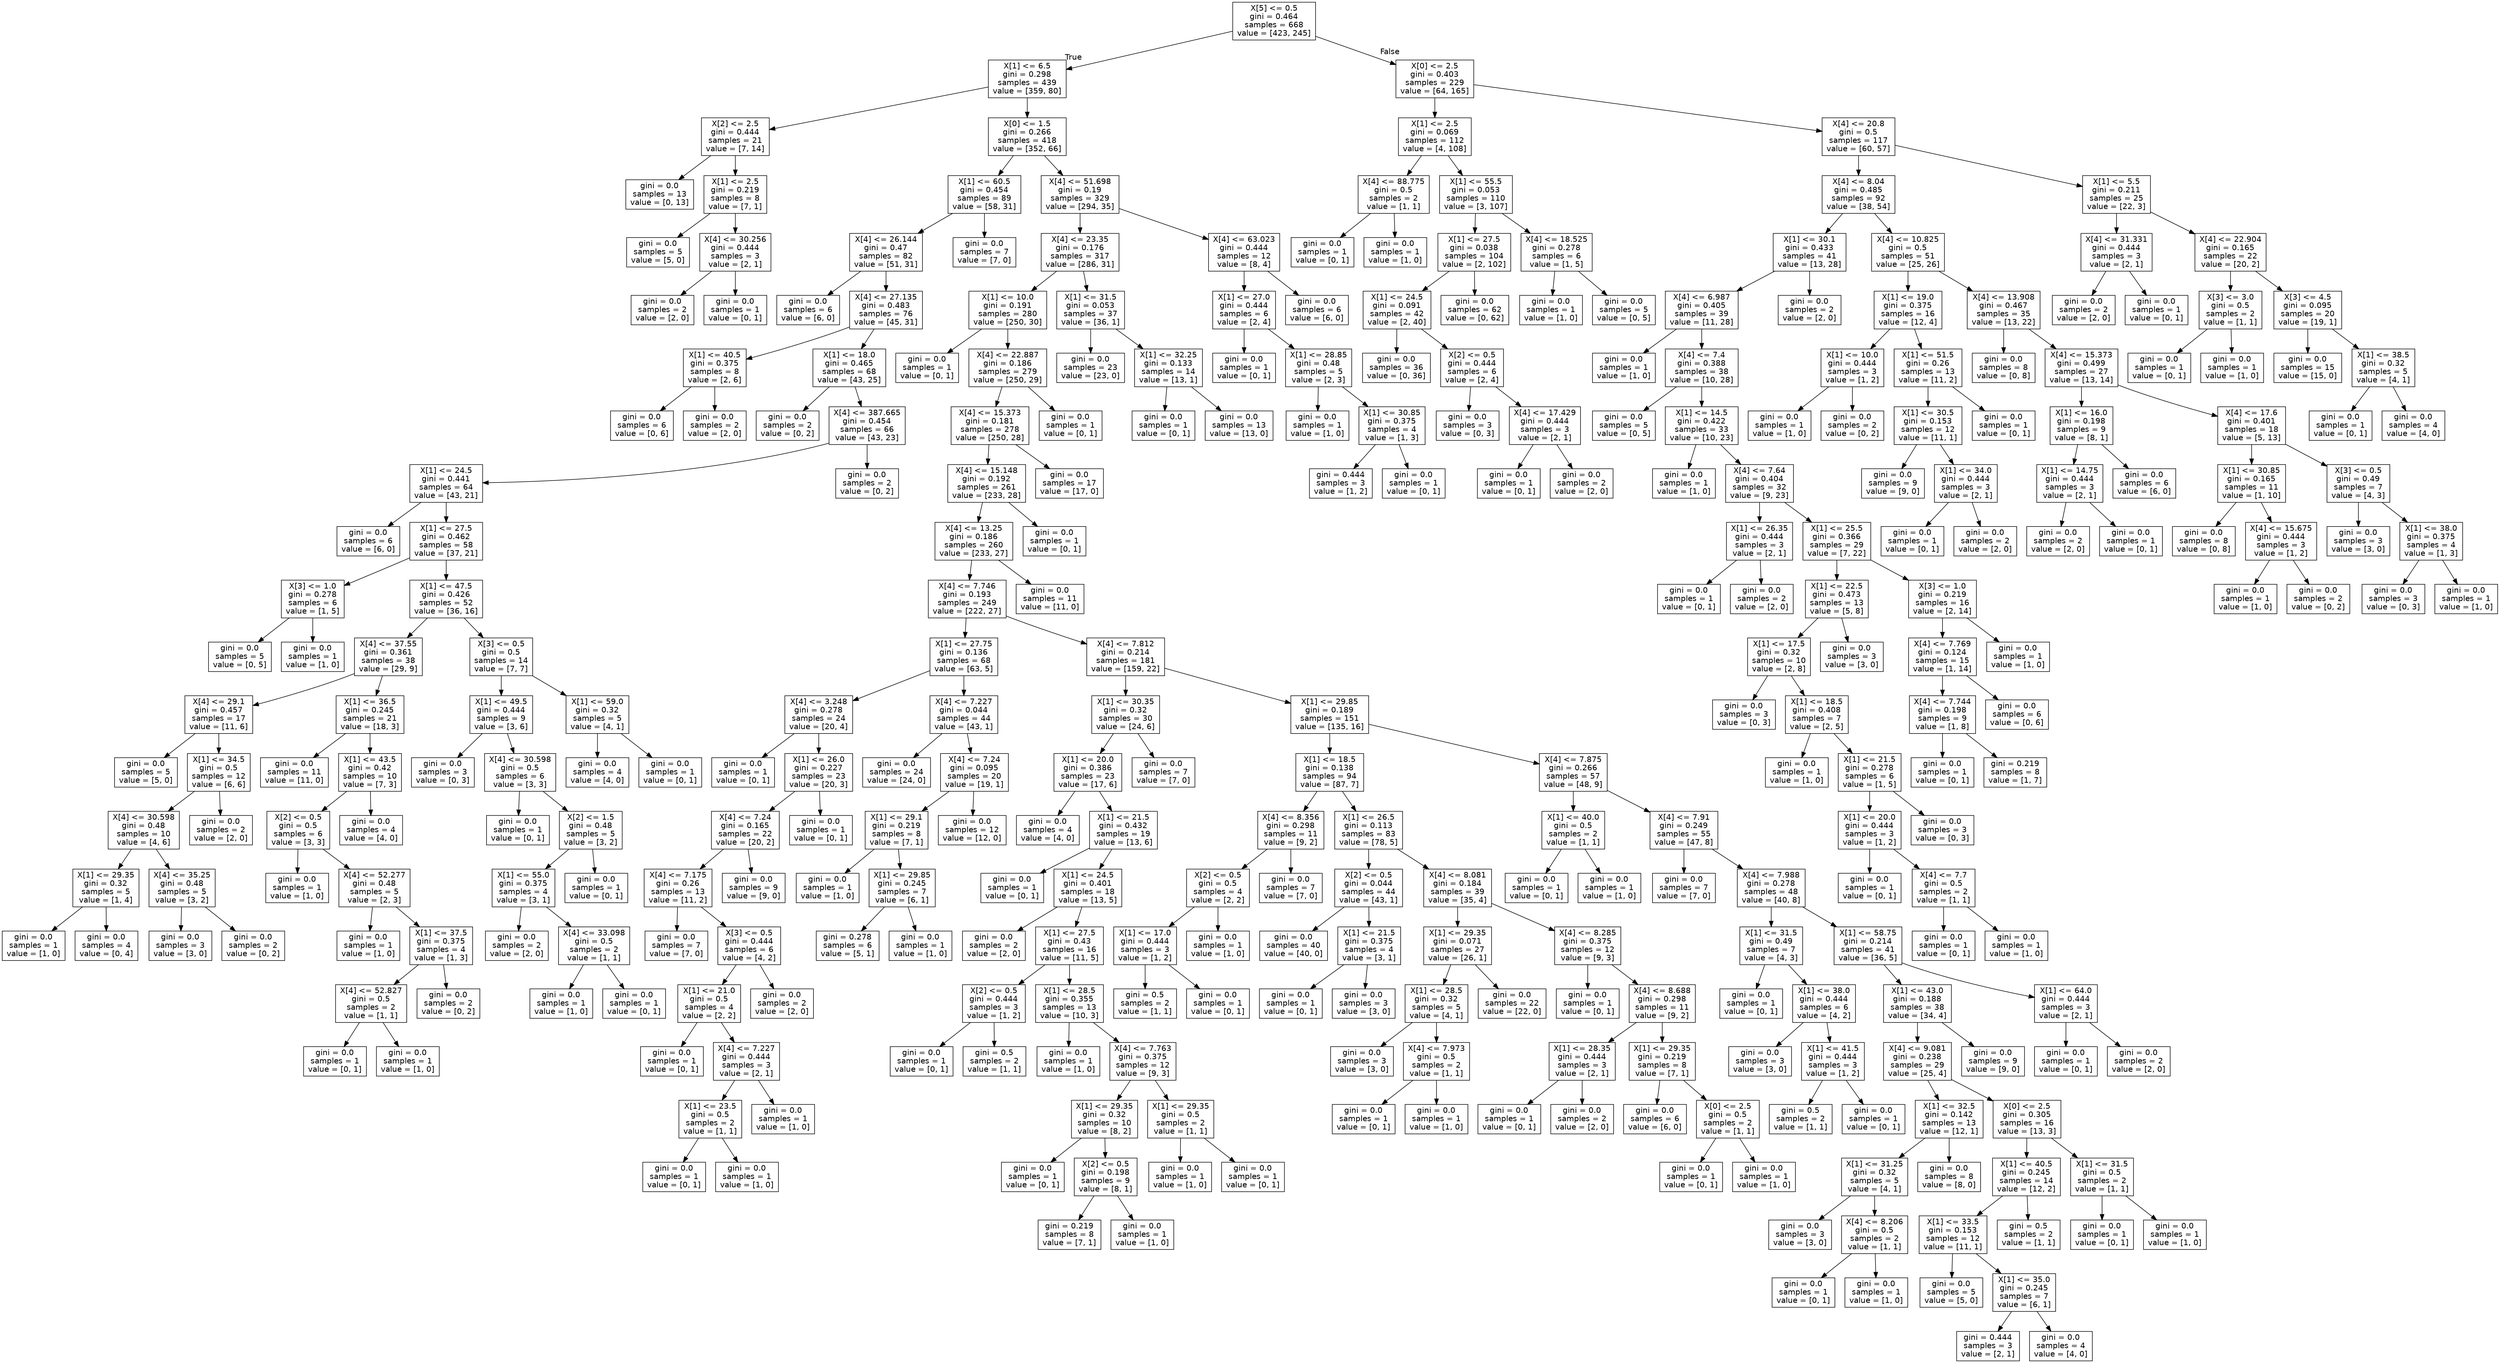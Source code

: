 digraph Tree {
node [shape=box, fontname="helvetica"] ;
edge [fontname="helvetica"] ;
0 [label="X[5] <= 0.5\ngini = 0.464\nsamples = 668\nvalue = [423, 245]"] ;
1 [label="X[1] <= 6.5\ngini = 0.298\nsamples = 439\nvalue = [359, 80]"] ;
0 -> 1 [labeldistance=2.5, labelangle=45, headlabel="True"] ;
2 [label="X[2] <= 2.5\ngini = 0.444\nsamples = 21\nvalue = [7, 14]"] ;
1 -> 2 ;
3 [label="gini = 0.0\nsamples = 13\nvalue = [0, 13]"] ;
2 -> 3 ;
4 [label="X[1] <= 2.5\ngini = 0.219\nsamples = 8\nvalue = [7, 1]"] ;
2 -> 4 ;
5 [label="gini = 0.0\nsamples = 5\nvalue = [5, 0]"] ;
4 -> 5 ;
6 [label="X[4] <= 30.256\ngini = 0.444\nsamples = 3\nvalue = [2, 1]"] ;
4 -> 6 ;
7 [label="gini = 0.0\nsamples = 2\nvalue = [2, 0]"] ;
6 -> 7 ;
8 [label="gini = 0.0\nsamples = 1\nvalue = [0, 1]"] ;
6 -> 8 ;
9 [label="X[0] <= 1.5\ngini = 0.266\nsamples = 418\nvalue = [352, 66]"] ;
1 -> 9 ;
10 [label="X[1] <= 60.5\ngini = 0.454\nsamples = 89\nvalue = [58, 31]"] ;
9 -> 10 ;
11 [label="X[4] <= 26.144\ngini = 0.47\nsamples = 82\nvalue = [51, 31]"] ;
10 -> 11 ;
12 [label="gini = 0.0\nsamples = 6\nvalue = [6, 0]"] ;
11 -> 12 ;
13 [label="X[4] <= 27.135\ngini = 0.483\nsamples = 76\nvalue = [45, 31]"] ;
11 -> 13 ;
14 [label="X[1] <= 40.5\ngini = 0.375\nsamples = 8\nvalue = [2, 6]"] ;
13 -> 14 ;
15 [label="gini = 0.0\nsamples = 6\nvalue = [0, 6]"] ;
14 -> 15 ;
16 [label="gini = 0.0\nsamples = 2\nvalue = [2, 0]"] ;
14 -> 16 ;
17 [label="X[1] <= 18.0\ngini = 0.465\nsamples = 68\nvalue = [43, 25]"] ;
13 -> 17 ;
18 [label="gini = 0.0\nsamples = 2\nvalue = [0, 2]"] ;
17 -> 18 ;
19 [label="X[4] <= 387.665\ngini = 0.454\nsamples = 66\nvalue = [43, 23]"] ;
17 -> 19 ;
20 [label="X[1] <= 24.5\ngini = 0.441\nsamples = 64\nvalue = [43, 21]"] ;
19 -> 20 ;
21 [label="gini = 0.0\nsamples = 6\nvalue = [6, 0]"] ;
20 -> 21 ;
22 [label="X[1] <= 27.5\ngini = 0.462\nsamples = 58\nvalue = [37, 21]"] ;
20 -> 22 ;
23 [label="X[3] <= 1.0\ngini = 0.278\nsamples = 6\nvalue = [1, 5]"] ;
22 -> 23 ;
24 [label="gini = 0.0\nsamples = 5\nvalue = [0, 5]"] ;
23 -> 24 ;
25 [label="gini = 0.0\nsamples = 1\nvalue = [1, 0]"] ;
23 -> 25 ;
26 [label="X[1] <= 47.5\ngini = 0.426\nsamples = 52\nvalue = [36, 16]"] ;
22 -> 26 ;
27 [label="X[4] <= 37.55\ngini = 0.361\nsamples = 38\nvalue = [29, 9]"] ;
26 -> 27 ;
28 [label="X[4] <= 29.1\ngini = 0.457\nsamples = 17\nvalue = [11, 6]"] ;
27 -> 28 ;
29 [label="gini = 0.0\nsamples = 5\nvalue = [5, 0]"] ;
28 -> 29 ;
30 [label="X[1] <= 34.5\ngini = 0.5\nsamples = 12\nvalue = [6, 6]"] ;
28 -> 30 ;
31 [label="X[4] <= 30.598\ngini = 0.48\nsamples = 10\nvalue = [4, 6]"] ;
30 -> 31 ;
32 [label="X[1] <= 29.35\ngini = 0.32\nsamples = 5\nvalue = [1, 4]"] ;
31 -> 32 ;
33 [label="gini = 0.0\nsamples = 1\nvalue = [1, 0]"] ;
32 -> 33 ;
34 [label="gini = 0.0\nsamples = 4\nvalue = [0, 4]"] ;
32 -> 34 ;
35 [label="X[4] <= 35.25\ngini = 0.48\nsamples = 5\nvalue = [3, 2]"] ;
31 -> 35 ;
36 [label="gini = 0.0\nsamples = 3\nvalue = [3, 0]"] ;
35 -> 36 ;
37 [label="gini = 0.0\nsamples = 2\nvalue = [0, 2]"] ;
35 -> 37 ;
38 [label="gini = 0.0\nsamples = 2\nvalue = [2, 0]"] ;
30 -> 38 ;
39 [label="X[1] <= 36.5\ngini = 0.245\nsamples = 21\nvalue = [18, 3]"] ;
27 -> 39 ;
40 [label="gini = 0.0\nsamples = 11\nvalue = [11, 0]"] ;
39 -> 40 ;
41 [label="X[1] <= 43.5\ngini = 0.42\nsamples = 10\nvalue = [7, 3]"] ;
39 -> 41 ;
42 [label="X[2] <= 0.5\ngini = 0.5\nsamples = 6\nvalue = [3, 3]"] ;
41 -> 42 ;
43 [label="gini = 0.0\nsamples = 1\nvalue = [1, 0]"] ;
42 -> 43 ;
44 [label="X[4] <= 52.277\ngini = 0.48\nsamples = 5\nvalue = [2, 3]"] ;
42 -> 44 ;
45 [label="gini = 0.0\nsamples = 1\nvalue = [1, 0]"] ;
44 -> 45 ;
46 [label="X[1] <= 37.5\ngini = 0.375\nsamples = 4\nvalue = [1, 3]"] ;
44 -> 46 ;
47 [label="X[4] <= 52.827\ngini = 0.5\nsamples = 2\nvalue = [1, 1]"] ;
46 -> 47 ;
48 [label="gini = 0.0\nsamples = 1\nvalue = [0, 1]"] ;
47 -> 48 ;
49 [label="gini = 0.0\nsamples = 1\nvalue = [1, 0]"] ;
47 -> 49 ;
50 [label="gini = 0.0\nsamples = 2\nvalue = [0, 2]"] ;
46 -> 50 ;
51 [label="gini = 0.0\nsamples = 4\nvalue = [4, 0]"] ;
41 -> 51 ;
52 [label="X[3] <= 0.5\ngini = 0.5\nsamples = 14\nvalue = [7, 7]"] ;
26 -> 52 ;
53 [label="X[1] <= 49.5\ngini = 0.444\nsamples = 9\nvalue = [3, 6]"] ;
52 -> 53 ;
54 [label="gini = 0.0\nsamples = 3\nvalue = [0, 3]"] ;
53 -> 54 ;
55 [label="X[4] <= 30.598\ngini = 0.5\nsamples = 6\nvalue = [3, 3]"] ;
53 -> 55 ;
56 [label="gini = 0.0\nsamples = 1\nvalue = [0, 1]"] ;
55 -> 56 ;
57 [label="X[2] <= 1.5\ngini = 0.48\nsamples = 5\nvalue = [3, 2]"] ;
55 -> 57 ;
58 [label="X[1] <= 55.0\ngini = 0.375\nsamples = 4\nvalue = [3, 1]"] ;
57 -> 58 ;
59 [label="gini = 0.0\nsamples = 2\nvalue = [2, 0]"] ;
58 -> 59 ;
60 [label="X[4] <= 33.098\ngini = 0.5\nsamples = 2\nvalue = [1, 1]"] ;
58 -> 60 ;
61 [label="gini = 0.0\nsamples = 1\nvalue = [1, 0]"] ;
60 -> 61 ;
62 [label="gini = 0.0\nsamples = 1\nvalue = [0, 1]"] ;
60 -> 62 ;
63 [label="gini = 0.0\nsamples = 1\nvalue = [0, 1]"] ;
57 -> 63 ;
64 [label="X[1] <= 59.0\ngini = 0.32\nsamples = 5\nvalue = [4, 1]"] ;
52 -> 64 ;
65 [label="gini = 0.0\nsamples = 4\nvalue = [4, 0]"] ;
64 -> 65 ;
66 [label="gini = 0.0\nsamples = 1\nvalue = [0, 1]"] ;
64 -> 66 ;
67 [label="gini = 0.0\nsamples = 2\nvalue = [0, 2]"] ;
19 -> 67 ;
68 [label="gini = 0.0\nsamples = 7\nvalue = [7, 0]"] ;
10 -> 68 ;
69 [label="X[4] <= 51.698\ngini = 0.19\nsamples = 329\nvalue = [294, 35]"] ;
9 -> 69 ;
70 [label="X[4] <= 23.35\ngini = 0.176\nsamples = 317\nvalue = [286, 31]"] ;
69 -> 70 ;
71 [label="X[1] <= 10.0\ngini = 0.191\nsamples = 280\nvalue = [250, 30]"] ;
70 -> 71 ;
72 [label="gini = 0.0\nsamples = 1\nvalue = [0, 1]"] ;
71 -> 72 ;
73 [label="X[4] <= 22.887\ngini = 0.186\nsamples = 279\nvalue = [250, 29]"] ;
71 -> 73 ;
74 [label="X[4] <= 15.373\ngini = 0.181\nsamples = 278\nvalue = [250, 28]"] ;
73 -> 74 ;
75 [label="X[4] <= 15.148\ngini = 0.192\nsamples = 261\nvalue = [233, 28]"] ;
74 -> 75 ;
76 [label="X[4] <= 13.25\ngini = 0.186\nsamples = 260\nvalue = [233, 27]"] ;
75 -> 76 ;
77 [label="X[4] <= 7.746\ngini = 0.193\nsamples = 249\nvalue = [222, 27]"] ;
76 -> 77 ;
78 [label="X[1] <= 27.75\ngini = 0.136\nsamples = 68\nvalue = [63, 5]"] ;
77 -> 78 ;
79 [label="X[4] <= 3.248\ngini = 0.278\nsamples = 24\nvalue = [20, 4]"] ;
78 -> 79 ;
80 [label="gini = 0.0\nsamples = 1\nvalue = [0, 1]"] ;
79 -> 80 ;
81 [label="X[1] <= 26.0\ngini = 0.227\nsamples = 23\nvalue = [20, 3]"] ;
79 -> 81 ;
82 [label="X[4] <= 7.24\ngini = 0.165\nsamples = 22\nvalue = [20, 2]"] ;
81 -> 82 ;
83 [label="X[4] <= 7.175\ngini = 0.26\nsamples = 13\nvalue = [11, 2]"] ;
82 -> 83 ;
84 [label="gini = 0.0\nsamples = 7\nvalue = [7, 0]"] ;
83 -> 84 ;
85 [label="X[3] <= 0.5\ngini = 0.444\nsamples = 6\nvalue = [4, 2]"] ;
83 -> 85 ;
86 [label="X[1] <= 21.0\ngini = 0.5\nsamples = 4\nvalue = [2, 2]"] ;
85 -> 86 ;
87 [label="gini = 0.0\nsamples = 1\nvalue = [0, 1]"] ;
86 -> 87 ;
88 [label="X[4] <= 7.227\ngini = 0.444\nsamples = 3\nvalue = [2, 1]"] ;
86 -> 88 ;
89 [label="X[1] <= 23.5\ngini = 0.5\nsamples = 2\nvalue = [1, 1]"] ;
88 -> 89 ;
90 [label="gini = 0.0\nsamples = 1\nvalue = [0, 1]"] ;
89 -> 90 ;
91 [label="gini = 0.0\nsamples = 1\nvalue = [1, 0]"] ;
89 -> 91 ;
92 [label="gini = 0.0\nsamples = 1\nvalue = [1, 0]"] ;
88 -> 92 ;
93 [label="gini = 0.0\nsamples = 2\nvalue = [2, 0]"] ;
85 -> 93 ;
94 [label="gini = 0.0\nsamples = 9\nvalue = [9, 0]"] ;
82 -> 94 ;
95 [label="gini = 0.0\nsamples = 1\nvalue = [0, 1]"] ;
81 -> 95 ;
96 [label="X[4] <= 7.227\ngini = 0.044\nsamples = 44\nvalue = [43, 1]"] ;
78 -> 96 ;
97 [label="gini = 0.0\nsamples = 24\nvalue = [24, 0]"] ;
96 -> 97 ;
98 [label="X[4] <= 7.24\ngini = 0.095\nsamples = 20\nvalue = [19, 1]"] ;
96 -> 98 ;
99 [label="X[1] <= 29.1\ngini = 0.219\nsamples = 8\nvalue = [7, 1]"] ;
98 -> 99 ;
100 [label="gini = 0.0\nsamples = 1\nvalue = [1, 0]"] ;
99 -> 100 ;
101 [label="X[1] <= 29.85\ngini = 0.245\nsamples = 7\nvalue = [6, 1]"] ;
99 -> 101 ;
102 [label="gini = 0.278\nsamples = 6\nvalue = [5, 1]"] ;
101 -> 102 ;
103 [label="gini = 0.0\nsamples = 1\nvalue = [1, 0]"] ;
101 -> 103 ;
104 [label="gini = 0.0\nsamples = 12\nvalue = [12, 0]"] ;
98 -> 104 ;
105 [label="X[4] <= 7.812\ngini = 0.214\nsamples = 181\nvalue = [159, 22]"] ;
77 -> 105 ;
106 [label="X[1] <= 30.35\ngini = 0.32\nsamples = 30\nvalue = [24, 6]"] ;
105 -> 106 ;
107 [label="X[1] <= 20.0\ngini = 0.386\nsamples = 23\nvalue = [17, 6]"] ;
106 -> 107 ;
108 [label="gini = 0.0\nsamples = 4\nvalue = [4, 0]"] ;
107 -> 108 ;
109 [label="X[1] <= 21.5\ngini = 0.432\nsamples = 19\nvalue = [13, 6]"] ;
107 -> 109 ;
110 [label="gini = 0.0\nsamples = 1\nvalue = [0, 1]"] ;
109 -> 110 ;
111 [label="X[1] <= 24.5\ngini = 0.401\nsamples = 18\nvalue = [13, 5]"] ;
109 -> 111 ;
112 [label="gini = 0.0\nsamples = 2\nvalue = [2, 0]"] ;
111 -> 112 ;
113 [label="X[1] <= 27.5\ngini = 0.43\nsamples = 16\nvalue = [11, 5]"] ;
111 -> 113 ;
114 [label="X[2] <= 0.5\ngini = 0.444\nsamples = 3\nvalue = [1, 2]"] ;
113 -> 114 ;
115 [label="gini = 0.0\nsamples = 1\nvalue = [0, 1]"] ;
114 -> 115 ;
116 [label="gini = 0.5\nsamples = 2\nvalue = [1, 1]"] ;
114 -> 116 ;
117 [label="X[1] <= 28.5\ngini = 0.355\nsamples = 13\nvalue = [10, 3]"] ;
113 -> 117 ;
118 [label="gini = 0.0\nsamples = 1\nvalue = [1, 0]"] ;
117 -> 118 ;
119 [label="X[4] <= 7.763\ngini = 0.375\nsamples = 12\nvalue = [9, 3]"] ;
117 -> 119 ;
120 [label="X[1] <= 29.35\ngini = 0.32\nsamples = 10\nvalue = [8, 2]"] ;
119 -> 120 ;
121 [label="gini = 0.0\nsamples = 1\nvalue = [0, 1]"] ;
120 -> 121 ;
122 [label="X[2] <= 0.5\ngini = 0.198\nsamples = 9\nvalue = [8, 1]"] ;
120 -> 122 ;
123 [label="gini = 0.219\nsamples = 8\nvalue = [7, 1]"] ;
122 -> 123 ;
124 [label="gini = 0.0\nsamples = 1\nvalue = [1, 0]"] ;
122 -> 124 ;
125 [label="X[1] <= 29.35\ngini = 0.5\nsamples = 2\nvalue = [1, 1]"] ;
119 -> 125 ;
126 [label="gini = 0.0\nsamples = 1\nvalue = [1, 0]"] ;
125 -> 126 ;
127 [label="gini = 0.0\nsamples = 1\nvalue = [0, 1]"] ;
125 -> 127 ;
128 [label="gini = 0.0\nsamples = 7\nvalue = [7, 0]"] ;
106 -> 128 ;
129 [label="X[1] <= 29.85\ngini = 0.189\nsamples = 151\nvalue = [135, 16]"] ;
105 -> 129 ;
130 [label="X[1] <= 18.5\ngini = 0.138\nsamples = 94\nvalue = [87, 7]"] ;
129 -> 130 ;
131 [label="X[4] <= 8.356\ngini = 0.298\nsamples = 11\nvalue = [9, 2]"] ;
130 -> 131 ;
132 [label="X[2] <= 0.5\ngini = 0.5\nsamples = 4\nvalue = [2, 2]"] ;
131 -> 132 ;
133 [label="X[1] <= 17.0\ngini = 0.444\nsamples = 3\nvalue = [1, 2]"] ;
132 -> 133 ;
134 [label="gini = 0.5\nsamples = 2\nvalue = [1, 1]"] ;
133 -> 134 ;
135 [label="gini = 0.0\nsamples = 1\nvalue = [0, 1]"] ;
133 -> 135 ;
136 [label="gini = 0.0\nsamples = 1\nvalue = [1, 0]"] ;
132 -> 136 ;
137 [label="gini = 0.0\nsamples = 7\nvalue = [7, 0]"] ;
131 -> 137 ;
138 [label="X[1] <= 26.5\ngini = 0.113\nsamples = 83\nvalue = [78, 5]"] ;
130 -> 138 ;
139 [label="X[2] <= 0.5\ngini = 0.044\nsamples = 44\nvalue = [43, 1]"] ;
138 -> 139 ;
140 [label="gini = 0.0\nsamples = 40\nvalue = [40, 0]"] ;
139 -> 140 ;
141 [label="X[1] <= 21.5\ngini = 0.375\nsamples = 4\nvalue = [3, 1]"] ;
139 -> 141 ;
142 [label="gini = 0.0\nsamples = 1\nvalue = [0, 1]"] ;
141 -> 142 ;
143 [label="gini = 0.0\nsamples = 3\nvalue = [3, 0]"] ;
141 -> 143 ;
144 [label="X[4] <= 8.081\ngini = 0.184\nsamples = 39\nvalue = [35, 4]"] ;
138 -> 144 ;
145 [label="X[1] <= 29.35\ngini = 0.071\nsamples = 27\nvalue = [26, 1]"] ;
144 -> 145 ;
146 [label="X[1] <= 28.5\ngini = 0.32\nsamples = 5\nvalue = [4, 1]"] ;
145 -> 146 ;
147 [label="gini = 0.0\nsamples = 3\nvalue = [3, 0]"] ;
146 -> 147 ;
148 [label="X[4] <= 7.973\ngini = 0.5\nsamples = 2\nvalue = [1, 1]"] ;
146 -> 148 ;
149 [label="gini = 0.0\nsamples = 1\nvalue = [0, 1]"] ;
148 -> 149 ;
150 [label="gini = 0.0\nsamples = 1\nvalue = [1, 0]"] ;
148 -> 150 ;
151 [label="gini = 0.0\nsamples = 22\nvalue = [22, 0]"] ;
145 -> 151 ;
152 [label="X[4] <= 8.285\ngini = 0.375\nsamples = 12\nvalue = [9, 3]"] ;
144 -> 152 ;
153 [label="gini = 0.0\nsamples = 1\nvalue = [0, 1]"] ;
152 -> 153 ;
154 [label="X[4] <= 8.688\ngini = 0.298\nsamples = 11\nvalue = [9, 2]"] ;
152 -> 154 ;
155 [label="X[1] <= 28.35\ngini = 0.444\nsamples = 3\nvalue = [2, 1]"] ;
154 -> 155 ;
156 [label="gini = 0.0\nsamples = 1\nvalue = [0, 1]"] ;
155 -> 156 ;
157 [label="gini = 0.0\nsamples = 2\nvalue = [2, 0]"] ;
155 -> 157 ;
158 [label="X[1] <= 29.35\ngini = 0.219\nsamples = 8\nvalue = [7, 1]"] ;
154 -> 158 ;
159 [label="gini = 0.0\nsamples = 6\nvalue = [6, 0]"] ;
158 -> 159 ;
160 [label="X[0] <= 2.5\ngini = 0.5\nsamples = 2\nvalue = [1, 1]"] ;
158 -> 160 ;
161 [label="gini = 0.0\nsamples = 1\nvalue = [0, 1]"] ;
160 -> 161 ;
162 [label="gini = 0.0\nsamples = 1\nvalue = [1, 0]"] ;
160 -> 162 ;
163 [label="X[4] <= 7.875\ngini = 0.266\nsamples = 57\nvalue = [48, 9]"] ;
129 -> 163 ;
164 [label="X[1] <= 40.0\ngini = 0.5\nsamples = 2\nvalue = [1, 1]"] ;
163 -> 164 ;
165 [label="gini = 0.0\nsamples = 1\nvalue = [0, 1]"] ;
164 -> 165 ;
166 [label="gini = 0.0\nsamples = 1\nvalue = [1, 0]"] ;
164 -> 166 ;
167 [label="X[4] <= 7.91\ngini = 0.249\nsamples = 55\nvalue = [47, 8]"] ;
163 -> 167 ;
168 [label="gini = 0.0\nsamples = 7\nvalue = [7, 0]"] ;
167 -> 168 ;
169 [label="X[4] <= 7.988\ngini = 0.278\nsamples = 48\nvalue = [40, 8]"] ;
167 -> 169 ;
170 [label="X[1] <= 31.5\ngini = 0.49\nsamples = 7\nvalue = [4, 3]"] ;
169 -> 170 ;
171 [label="gini = 0.0\nsamples = 1\nvalue = [0, 1]"] ;
170 -> 171 ;
172 [label="X[1] <= 38.0\ngini = 0.444\nsamples = 6\nvalue = [4, 2]"] ;
170 -> 172 ;
173 [label="gini = 0.0\nsamples = 3\nvalue = [3, 0]"] ;
172 -> 173 ;
174 [label="X[1] <= 41.5\ngini = 0.444\nsamples = 3\nvalue = [1, 2]"] ;
172 -> 174 ;
175 [label="gini = 0.5\nsamples = 2\nvalue = [1, 1]"] ;
174 -> 175 ;
176 [label="gini = 0.0\nsamples = 1\nvalue = [0, 1]"] ;
174 -> 176 ;
177 [label="X[1] <= 58.75\ngini = 0.214\nsamples = 41\nvalue = [36, 5]"] ;
169 -> 177 ;
178 [label="X[1] <= 43.0\ngini = 0.188\nsamples = 38\nvalue = [34, 4]"] ;
177 -> 178 ;
179 [label="X[4] <= 9.081\ngini = 0.238\nsamples = 29\nvalue = [25, 4]"] ;
178 -> 179 ;
180 [label="X[1] <= 32.5\ngini = 0.142\nsamples = 13\nvalue = [12, 1]"] ;
179 -> 180 ;
181 [label="X[1] <= 31.25\ngini = 0.32\nsamples = 5\nvalue = [4, 1]"] ;
180 -> 181 ;
182 [label="gini = 0.0\nsamples = 3\nvalue = [3, 0]"] ;
181 -> 182 ;
183 [label="X[4] <= 8.206\ngini = 0.5\nsamples = 2\nvalue = [1, 1]"] ;
181 -> 183 ;
184 [label="gini = 0.0\nsamples = 1\nvalue = [0, 1]"] ;
183 -> 184 ;
185 [label="gini = 0.0\nsamples = 1\nvalue = [1, 0]"] ;
183 -> 185 ;
186 [label="gini = 0.0\nsamples = 8\nvalue = [8, 0]"] ;
180 -> 186 ;
187 [label="X[0] <= 2.5\ngini = 0.305\nsamples = 16\nvalue = [13, 3]"] ;
179 -> 187 ;
188 [label="X[1] <= 40.5\ngini = 0.245\nsamples = 14\nvalue = [12, 2]"] ;
187 -> 188 ;
189 [label="X[1] <= 33.5\ngini = 0.153\nsamples = 12\nvalue = [11, 1]"] ;
188 -> 189 ;
190 [label="gini = 0.0\nsamples = 5\nvalue = [5, 0]"] ;
189 -> 190 ;
191 [label="X[1] <= 35.0\ngini = 0.245\nsamples = 7\nvalue = [6, 1]"] ;
189 -> 191 ;
192 [label="gini = 0.444\nsamples = 3\nvalue = [2, 1]"] ;
191 -> 192 ;
193 [label="gini = 0.0\nsamples = 4\nvalue = [4, 0]"] ;
191 -> 193 ;
194 [label="gini = 0.5\nsamples = 2\nvalue = [1, 1]"] ;
188 -> 194 ;
195 [label="X[1] <= 31.5\ngini = 0.5\nsamples = 2\nvalue = [1, 1]"] ;
187 -> 195 ;
196 [label="gini = 0.0\nsamples = 1\nvalue = [0, 1]"] ;
195 -> 196 ;
197 [label="gini = 0.0\nsamples = 1\nvalue = [1, 0]"] ;
195 -> 197 ;
198 [label="gini = 0.0\nsamples = 9\nvalue = [9, 0]"] ;
178 -> 198 ;
199 [label="X[1] <= 64.0\ngini = 0.444\nsamples = 3\nvalue = [2, 1]"] ;
177 -> 199 ;
200 [label="gini = 0.0\nsamples = 1\nvalue = [0, 1]"] ;
199 -> 200 ;
201 [label="gini = 0.0\nsamples = 2\nvalue = [2, 0]"] ;
199 -> 201 ;
202 [label="gini = 0.0\nsamples = 11\nvalue = [11, 0]"] ;
76 -> 202 ;
203 [label="gini = 0.0\nsamples = 1\nvalue = [0, 1]"] ;
75 -> 203 ;
204 [label="gini = 0.0\nsamples = 17\nvalue = [17, 0]"] ;
74 -> 204 ;
205 [label="gini = 0.0\nsamples = 1\nvalue = [0, 1]"] ;
73 -> 205 ;
206 [label="X[1] <= 31.5\ngini = 0.053\nsamples = 37\nvalue = [36, 1]"] ;
70 -> 206 ;
207 [label="gini = 0.0\nsamples = 23\nvalue = [23, 0]"] ;
206 -> 207 ;
208 [label="X[1] <= 32.25\ngini = 0.133\nsamples = 14\nvalue = [13, 1]"] ;
206 -> 208 ;
209 [label="gini = 0.0\nsamples = 1\nvalue = [0, 1]"] ;
208 -> 209 ;
210 [label="gini = 0.0\nsamples = 13\nvalue = [13, 0]"] ;
208 -> 210 ;
211 [label="X[4] <= 63.023\ngini = 0.444\nsamples = 12\nvalue = [8, 4]"] ;
69 -> 211 ;
212 [label="X[1] <= 27.0\ngini = 0.444\nsamples = 6\nvalue = [2, 4]"] ;
211 -> 212 ;
213 [label="gini = 0.0\nsamples = 1\nvalue = [0, 1]"] ;
212 -> 213 ;
214 [label="X[1] <= 28.85\ngini = 0.48\nsamples = 5\nvalue = [2, 3]"] ;
212 -> 214 ;
215 [label="gini = 0.0\nsamples = 1\nvalue = [1, 0]"] ;
214 -> 215 ;
216 [label="X[1] <= 30.85\ngini = 0.375\nsamples = 4\nvalue = [1, 3]"] ;
214 -> 216 ;
217 [label="gini = 0.444\nsamples = 3\nvalue = [1, 2]"] ;
216 -> 217 ;
218 [label="gini = 0.0\nsamples = 1\nvalue = [0, 1]"] ;
216 -> 218 ;
219 [label="gini = 0.0\nsamples = 6\nvalue = [6, 0]"] ;
211 -> 219 ;
220 [label="X[0] <= 2.5\ngini = 0.403\nsamples = 229\nvalue = [64, 165]"] ;
0 -> 220 [labeldistance=2.5, labelangle=-45, headlabel="False"] ;
221 [label="X[1] <= 2.5\ngini = 0.069\nsamples = 112\nvalue = [4, 108]"] ;
220 -> 221 ;
222 [label="X[4] <= 88.775\ngini = 0.5\nsamples = 2\nvalue = [1, 1]"] ;
221 -> 222 ;
223 [label="gini = 0.0\nsamples = 1\nvalue = [0, 1]"] ;
222 -> 223 ;
224 [label="gini = 0.0\nsamples = 1\nvalue = [1, 0]"] ;
222 -> 224 ;
225 [label="X[1] <= 55.5\ngini = 0.053\nsamples = 110\nvalue = [3, 107]"] ;
221 -> 225 ;
226 [label="X[1] <= 27.5\ngini = 0.038\nsamples = 104\nvalue = [2, 102]"] ;
225 -> 226 ;
227 [label="X[1] <= 24.5\ngini = 0.091\nsamples = 42\nvalue = [2, 40]"] ;
226 -> 227 ;
228 [label="gini = 0.0\nsamples = 36\nvalue = [0, 36]"] ;
227 -> 228 ;
229 [label="X[2] <= 0.5\ngini = 0.444\nsamples = 6\nvalue = [2, 4]"] ;
227 -> 229 ;
230 [label="gini = 0.0\nsamples = 3\nvalue = [0, 3]"] ;
229 -> 230 ;
231 [label="X[4] <= 17.429\ngini = 0.444\nsamples = 3\nvalue = [2, 1]"] ;
229 -> 231 ;
232 [label="gini = 0.0\nsamples = 1\nvalue = [0, 1]"] ;
231 -> 232 ;
233 [label="gini = 0.0\nsamples = 2\nvalue = [2, 0]"] ;
231 -> 233 ;
234 [label="gini = 0.0\nsamples = 62\nvalue = [0, 62]"] ;
226 -> 234 ;
235 [label="X[4] <= 18.525\ngini = 0.278\nsamples = 6\nvalue = [1, 5]"] ;
225 -> 235 ;
236 [label="gini = 0.0\nsamples = 1\nvalue = [1, 0]"] ;
235 -> 236 ;
237 [label="gini = 0.0\nsamples = 5\nvalue = [0, 5]"] ;
235 -> 237 ;
238 [label="X[4] <= 20.8\ngini = 0.5\nsamples = 117\nvalue = [60, 57]"] ;
220 -> 238 ;
239 [label="X[4] <= 8.04\ngini = 0.485\nsamples = 92\nvalue = [38, 54]"] ;
238 -> 239 ;
240 [label="X[1] <= 30.1\ngini = 0.433\nsamples = 41\nvalue = [13, 28]"] ;
239 -> 240 ;
241 [label="X[4] <= 6.987\ngini = 0.405\nsamples = 39\nvalue = [11, 28]"] ;
240 -> 241 ;
242 [label="gini = 0.0\nsamples = 1\nvalue = [1, 0]"] ;
241 -> 242 ;
243 [label="X[4] <= 7.4\ngini = 0.388\nsamples = 38\nvalue = [10, 28]"] ;
241 -> 243 ;
244 [label="gini = 0.0\nsamples = 5\nvalue = [0, 5]"] ;
243 -> 244 ;
245 [label="X[1] <= 14.5\ngini = 0.422\nsamples = 33\nvalue = [10, 23]"] ;
243 -> 245 ;
246 [label="gini = 0.0\nsamples = 1\nvalue = [1, 0]"] ;
245 -> 246 ;
247 [label="X[4] <= 7.64\ngini = 0.404\nsamples = 32\nvalue = [9, 23]"] ;
245 -> 247 ;
248 [label="X[1] <= 26.35\ngini = 0.444\nsamples = 3\nvalue = [2, 1]"] ;
247 -> 248 ;
249 [label="gini = 0.0\nsamples = 1\nvalue = [0, 1]"] ;
248 -> 249 ;
250 [label="gini = 0.0\nsamples = 2\nvalue = [2, 0]"] ;
248 -> 250 ;
251 [label="X[1] <= 25.5\ngini = 0.366\nsamples = 29\nvalue = [7, 22]"] ;
247 -> 251 ;
252 [label="X[1] <= 22.5\ngini = 0.473\nsamples = 13\nvalue = [5, 8]"] ;
251 -> 252 ;
253 [label="X[1] <= 17.5\ngini = 0.32\nsamples = 10\nvalue = [2, 8]"] ;
252 -> 253 ;
254 [label="gini = 0.0\nsamples = 3\nvalue = [0, 3]"] ;
253 -> 254 ;
255 [label="X[1] <= 18.5\ngini = 0.408\nsamples = 7\nvalue = [2, 5]"] ;
253 -> 255 ;
256 [label="gini = 0.0\nsamples = 1\nvalue = [1, 0]"] ;
255 -> 256 ;
257 [label="X[1] <= 21.5\ngini = 0.278\nsamples = 6\nvalue = [1, 5]"] ;
255 -> 257 ;
258 [label="X[1] <= 20.0\ngini = 0.444\nsamples = 3\nvalue = [1, 2]"] ;
257 -> 258 ;
259 [label="gini = 0.0\nsamples = 1\nvalue = [0, 1]"] ;
258 -> 259 ;
260 [label="X[4] <= 7.7\ngini = 0.5\nsamples = 2\nvalue = [1, 1]"] ;
258 -> 260 ;
261 [label="gini = 0.0\nsamples = 1\nvalue = [0, 1]"] ;
260 -> 261 ;
262 [label="gini = 0.0\nsamples = 1\nvalue = [1, 0]"] ;
260 -> 262 ;
263 [label="gini = 0.0\nsamples = 3\nvalue = [0, 3]"] ;
257 -> 263 ;
264 [label="gini = 0.0\nsamples = 3\nvalue = [3, 0]"] ;
252 -> 264 ;
265 [label="X[3] <= 1.0\ngini = 0.219\nsamples = 16\nvalue = [2, 14]"] ;
251 -> 265 ;
266 [label="X[4] <= 7.769\ngini = 0.124\nsamples = 15\nvalue = [1, 14]"] ;
265 -> 266 ;
267 [label="X[4] <= 7.744\ngini = 0.198\nsamples = 9\nvalue = [1, 8]"] ;
266 -> 267 ;
268 [label="gini = 0.0\nsamples = 1\nvalue = [0, 1]"] ;
267 -> 268 ;
269 [label="gini = 0.219\nsamples = 8\nvalue = [1, 7]"] ;
267 -> 269 ;
270 [label="gini = 0.0\nsamples = 6\nvalue = [0, 6]"] ;
266 -> 270 ;
271 [label="gini = 0.0\nsamples = 1\nvalue = [1, 0]"] ;
265 -> 271 ;
272 [label="gini = 0.0\nsamples = 2\nvalue = [2, 0]"] ;
240 -> 272 ;
273 [label="X[4] <= 10.825\ngini = 0.5\nsamples = 51\nvalue = [25, 26]"] ;
239 -> 273 ;
274 [label="X[1] <= 19.0\ngini = 0.375\nsamples = 16\nvalue = [12, 4]"] ;
273 -> 274 ;
275 [label="X[1] <= 10.0\ngini = 0.444\nsamples = 3\nvalue = [1, 2]"] ;
274 -> 275 ;
276 [label="gini = 0.0\nsamples = 1\nvalue = [1, 0]"] ;
275 -> 276 ;
277 [label="gini = 0.0\nsamples = 2\nvalue = [0, 2]"] ;
275 -> 277 ;
278 [label="X[1] <= 51.5\ngini = 0.26\nsamples = 13\nvalue = [11, 2]"] ;
274 -> 278 ;
279 [label="X[1] <= 30.5\ngini = 0.153\nsamples = 12\nvalue = [11, 1]"] ;
278 -> 279 ;
280 [label="gini = 0.0\nsamples = 9\nvalue = [9, 0]"] ;
279 -> 280 ;
281 [label="X[1] <= 34.0\ngini = 0.444\nsamples = 3\nvalue = [2, 1]"] ;
279 -> 281 ;
282 [label="gini = 0.0\nsamples = 1\nvalue = [0, 1]"] ;
281 -> 282 ;
283 [label="gini = 0.0\nsamples = 2\nvalue = [2, 0]"] ;
281 -> 283 ;
284 [label="gini = 0.0\nsamples = 1\nvalue = [0, 1]"] ;
278 -> 284 ;
285 [label="X[4] <= 13.908\ngini = 0.467\nsamples = 35\nvalue = [13, 22]"] ;
273 -> 285 ;
286 [label="gini = 0.0\nsamples = 8\nvalue = [0, 8]"] ;
285 -> 286 ;
287 [label="X[4] <= 15.373\ngini = 0.499\nsamples = 27\nvalue = [13, 14]"] ;
285 -> 287 ;
288 [label="X[1] <= 16.0\ngini = 0.198\nsamples = 9\nvalue = [8, 1]"] ;
287 -> 288 ;
289 [label="X[1] <= 14.75\ngini = 0.444\nsamples = 3\nvalue = [2, 1]"] ;
288 -> 289 ;
290 [label="gini = 0.0\nsamples = 2\nvalue = [2, 0]"] ;
289 -> 290 ;
291 [label="gini = 0.0\nsamples = 1\nvalue = [0, 1]"] ;
289 -> 291 ;
292 [label="gini = 0.0\nsamples = 6\nvalue = [6, 0]"] ;
288 -> 292 ;
293 [label="X[4] <= 17.6\ngini = 0.401\nsamples = 18\nvalue = [5, 13]"] ;
287 -> 293 ;
294 [label="X[1] <= 30.85\ngini = 0.165\nsamples = 11\nvalue = [1, 10]"] ;
293 -> 294 ;
295 [label="gini = 0.0\nsamples = 8\nvalue = [0, 8]"] ;
294 -> 295 ;
296 [label="X[4] <= 15.675\ngini = 0.444\nsamples = 3\nvalue = [1, 2]"] ;
294 -> 296 ;
297 [label="gini = 0.0\nsamples = 1\nvalue = [1, 0]"] ;
296 -> 297 ;
298 [label="gini = 0.0\nsamples = 2\nvalue = [0, 2]"] ;
296 -> 298 ;
299 [label="X[3] <= 0.5\ngini = 0.49\nsamples = 7\nvalue = [4, 3]"] ;
293 -> 299 ;
300 [label="gini = 0.0\nsamples = 3\nvalue = [3, 0]"] ;
299 -> 300 ;
301 [label="X[1] <= 38.0\ngini = 0.375\nsamples = 4\nvalue = [1, 3]"] ;
299 -> 301 ;
302 [label="gini = 0.0\nsamples = 3\nvalue = [0, 3]"] ;
301 -> 302 ;
303 [label="gini = 0.0\nsamples = 1\nvalue = [1, 0]"] ;
301 -> 303 ;
304 [label="X[1] <= 5.5\ngini = 0.211\nsamples = 25\nvalue = [22, 3]"] ;
238 -> 304 ;
305 [label="X[4] <= 31.331\ngini = 0.444\nsamples = 3\nvalue = [2, 1]"] ;
304 -> 305 ;
306 [label="gini = 0.0\nsamples = 2\nvalue = [2, 0]"] ;
305 -> 306 ;
307 [label="gini = 0.0\nsamples = 1\nvalue = [0, 1]"] ;
305 -> 307 ;
308 [label="X[4] <= 22.904\ngini = 0.165\nsamples = 22\nvalue = [20, 2]"] ;
304 -> 308 ;
309 [label="X[3] <= 3.0\ngini = 0.5\nsamples = 2\nvalue = [1, 1]"] ;
308 -> 309 ;
310 [label="gini = 0.0\nsamples = 1\nvalue = [0, 1]"] ;
309 -> 310 ;
311 [label="gini = 0.0\nsamples = 1\nvalue = [1, 0]"] ;
309 -> 311 ;
312 [label="X[3] <= 4.5\ngini = 0.095\nsamples = 20\nvalue = [19, 1]"] ;
308 -> 312 ;
313 [label="gini = 0.0\nsamples = 15\nvalue = [15, 0]"] ;
312 -> 313 ;
314 [label="X[1] <= 38.5\ngini = 0.32\nsamples = 5\nvalue = [4, 1]"] ;
312 -> 314 ;
315 [label="gini = 0.0\nsamples = 1\nvalue = [0, 1]"] ;
314 -> 315 ;
316 [label="gini = 0.0\nsamples = 4\nvalue = [4, 0]"] ;
314 -> 316 ;
}